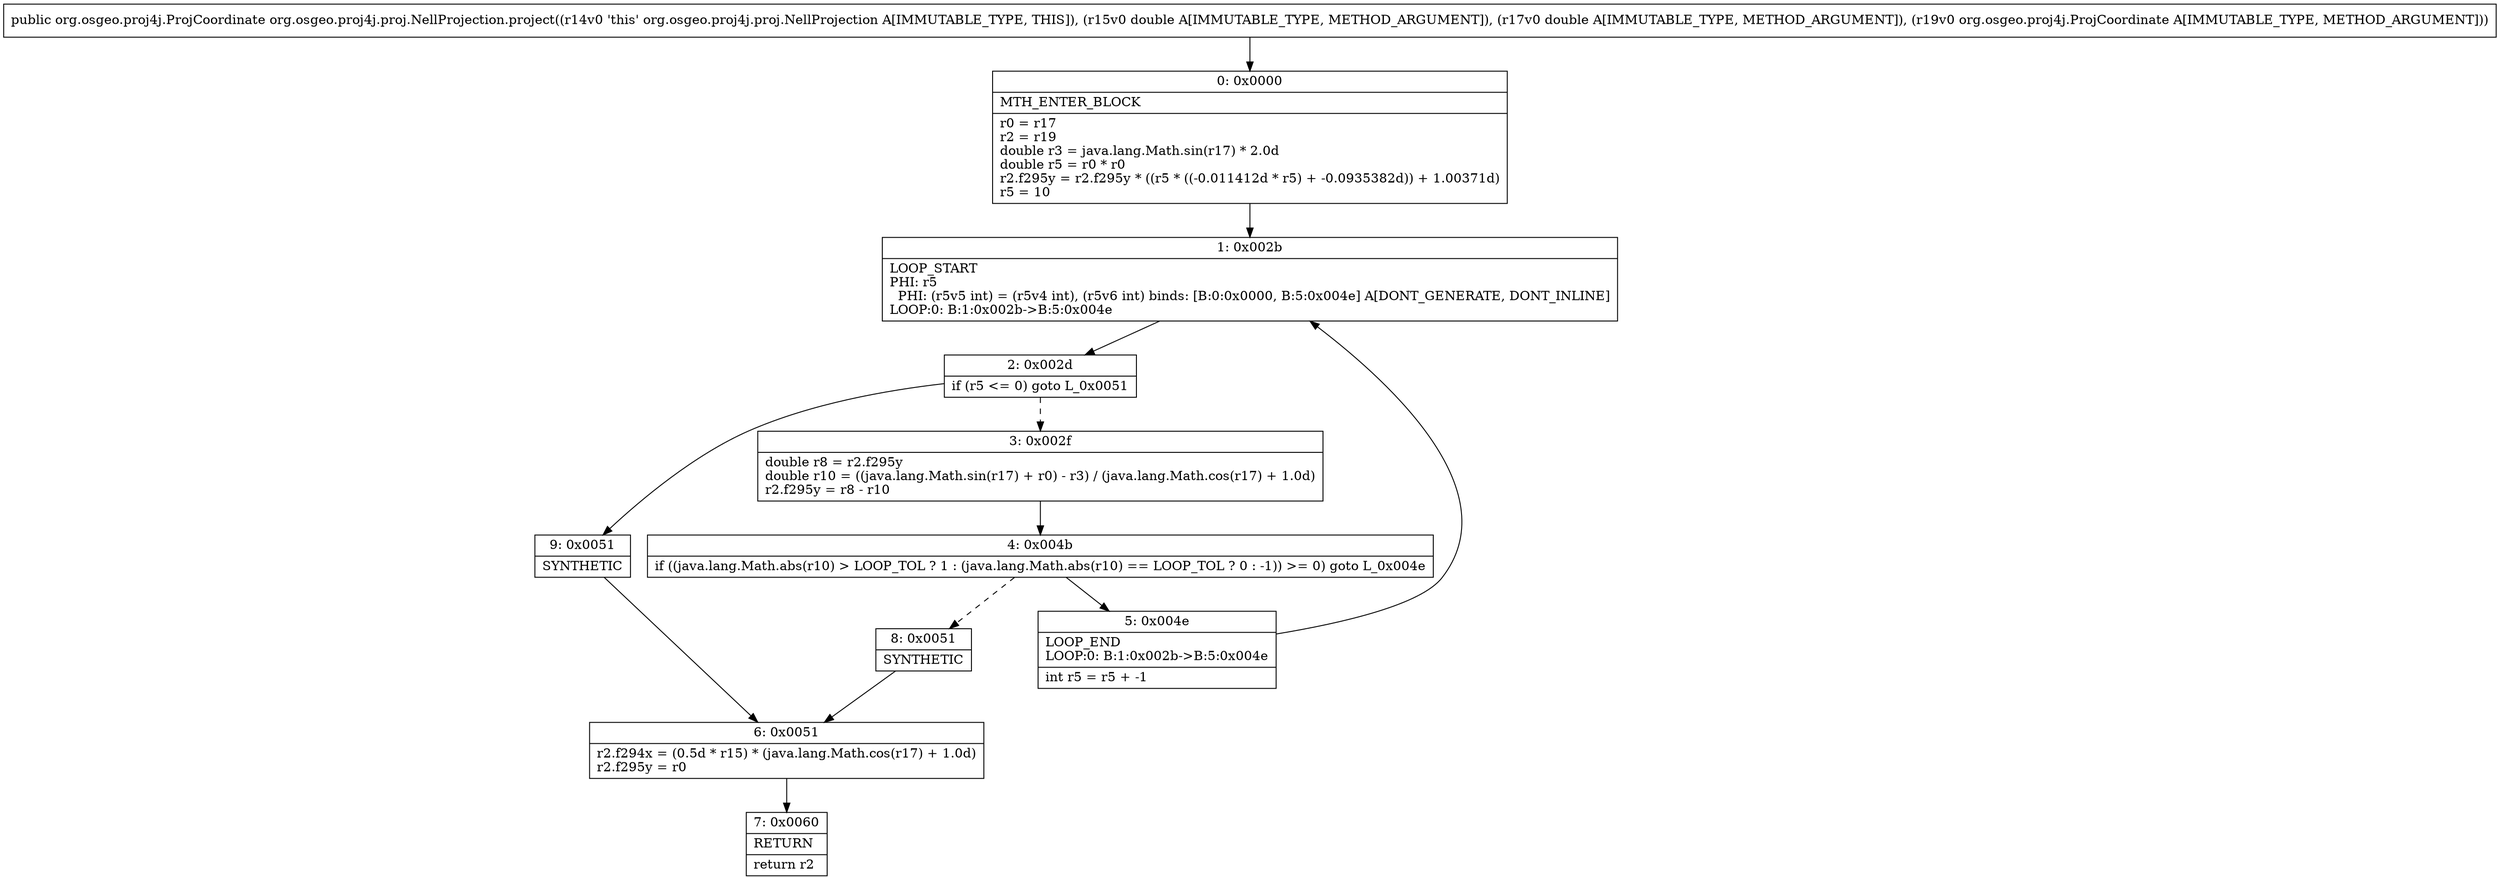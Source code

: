 digraph "CFG fororg.osgeo.proj4j.proj.NellProjection.project(DDLorg\/osgeo\/proj4j\/ProjCoordinate;)Lorg\/osgeo\/proj4j\/ProjCoordinate;" {
Node_0 [shape=record,label="{0\:\ 0x0000|MTH_ENTER_BLOCK\l|r0 = r17\lr2 = r19\ldouble r3 = java.lang.Math.sin(r17) * 2.0d\ldouble r5 = r0 * r0\lr2.f295y = r2.f295y * ((r5 * ((\-0.011412d * r5) + \-0.0935382d)) + 1.00371d)\lr5 = 10\l}"];
Node_1 [shape=record,label="{1\:\ 0x002b|LOOP_START\lPHI: r5 \l  PHI: (r5v5 int) = (r5v4 int), (r5v6 int) binds: [B:0:0x0000, B:5:0x004e] A[DONT_GENERATE, DONT_INLINE]\lLOOP:0: B:1:0x002b\-\>B:5:0x004e\l}"];
Node_2 [shape=record,label="{2\:\ 0x002d|if (r5 \<= 0) goto L_0x0051\l}"];
Node_3 [shape=record,label="{3\:\ 0x002f|double r8 = r2.f295y\ldouble r10 = ((java.lang.Math.sin(r17) + r0) \- r3) \/ (java.lang.Math.cos(r17) + 1.0d)\lr2.f295y = r8 \- r10\l}"];
Node_4 [shape=record,label="{4\:\ 0x004b|if ((java.lang.Math.abs(r10) \> LOOP_TOL ? 1 : (java.lang.Math.abs(r10) == LOOP_TOL ? 0 : \-1)) \>= 0) goto L_0x004e\l}"];
Node_5 [shape=record,label="{5\:\ 0x004e|LOOP_END\lLOOP:0: B:1:0x002b\-\>B:5:0x004e\l|int r5 = r5 + \-1\l}"];
Node_6 [shape=record,label="{6\:\ 0x0051|r2.f294x = (0.5d * r15) * (java.lang.Math.cos(r17) + 1.0d)\lr2.f295y = r0\l}"];
Node_7 [shape=record,label="{7\:\ 0x0060|RETURN\l|return r2\l}"];
Node_8 [shape=record,label="{8\:\ 0x0051|SYNTHETIC\l}"];
Node_9 [shape=record,label="{9\:\ 0x0051|SYNTHETIC\l}"];
MethodNode[shape=record,label="{public org.osgeo.proj4j.ProjCoordinate org.osgeo.proj4j.proj.NellProjection.project((r14v0 'this' org.osgeo.proj4j.proj.NellProjection A[IMMUTABLE_TYPE, THIS]), (r15v0 double A[IMMUTABLE_TYPE, METHOD_ARGUMENT]), (r17v0 double A[IMMUTABLE_TYPE, METHOD_ARGUMENT]), (r19v0 org.osgeo.proj4j.ProjCoordinate A[IMMUTABLE_TYPE, METHOD_ARGUMENT])) }"];
MethodNode -> Node_0;
Node_0 -> Node_1;
Node_1 -> Node_2;
Node_2 -> Node_3[style=dashed];
Node_2 -> Node_9;
Node_3 -> Node_4;
Node_4 -> Node_5;
Node_4 -> Node_8[style=dashed];
Node_5 -> Node_1;
Node_6 -> Node_7;
Node_8 -> Node_6;
Node_9 -> Node_6;
}

